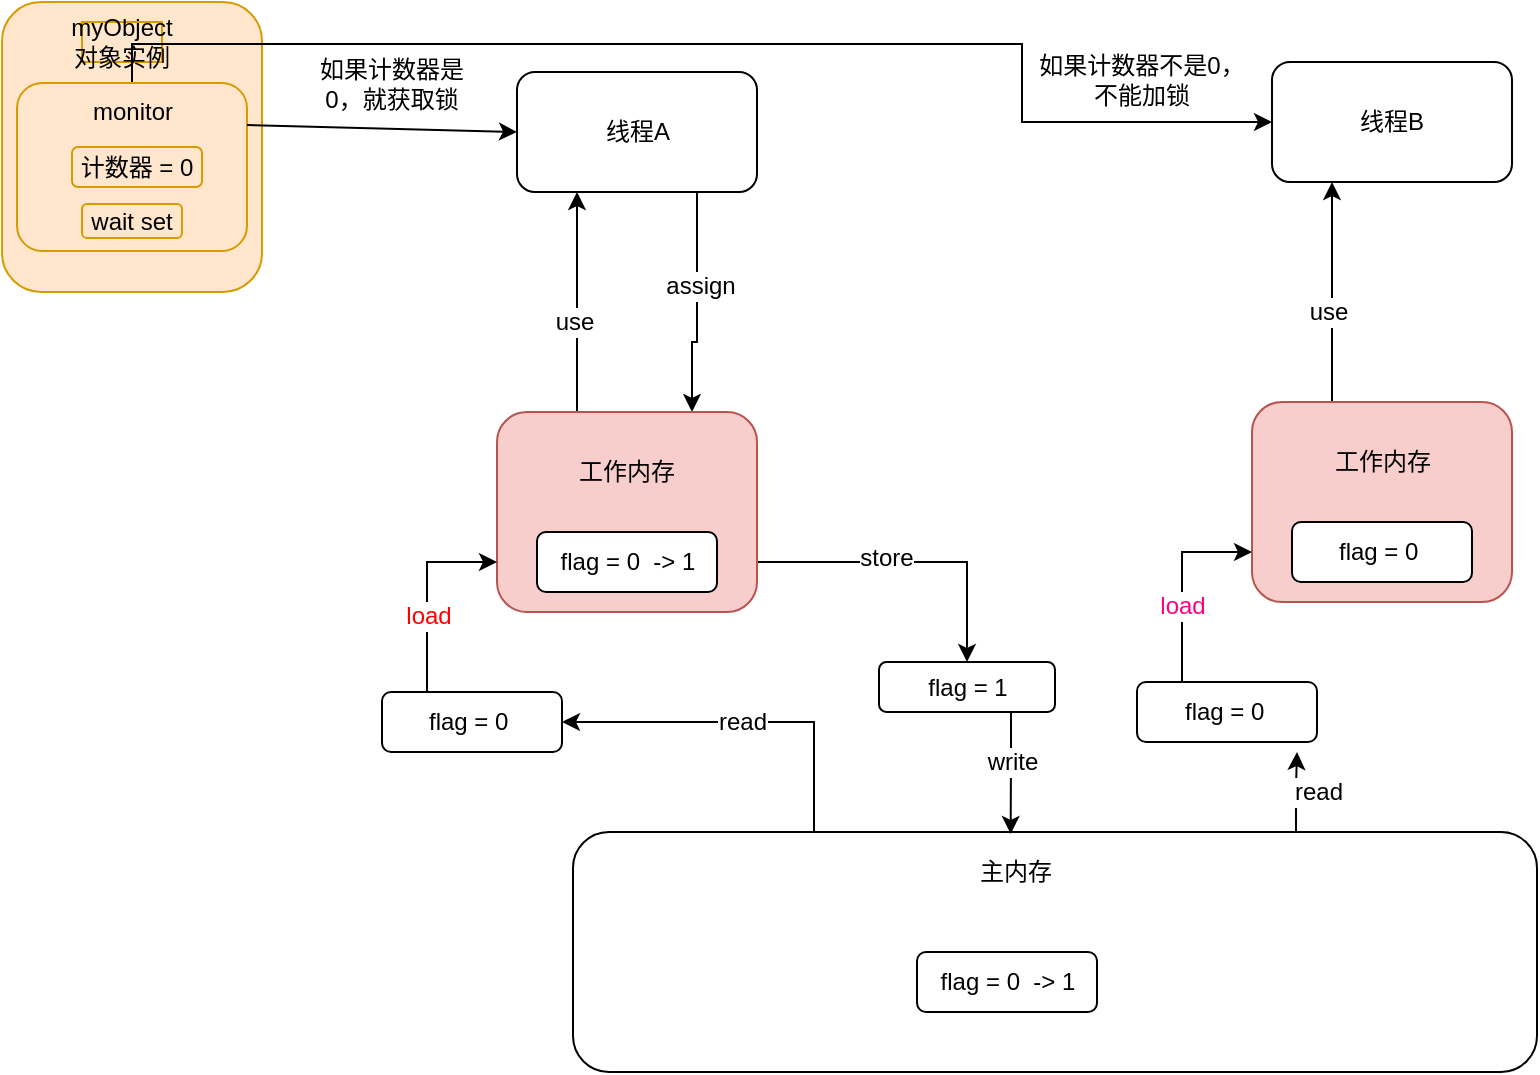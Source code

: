 <mxfile version="12.2.4" type="github" pages="1">
  <diagram id="TD0IgqtPmC9bxXzHmegV" name="第 1 页">
    <mxGraphModel dx="1422" dy="762" grid="1" gridSize="10" guides="1" tooltips="1" connect="1" arrows="1" fold="1" page="1" pageScale="1" pageWidth="827" pageHeight="1169" math="0" shadow="0">
      <root>
        <mxCell id="0"/>
        <mxCell id="1" parent="0"/>
        <mxCell id="iXtSblVXHnGd1RYcORCq-1" value="&lt;span style=&quot;color: rgba(0 , 0 , 0 , 0) ; font-family: monospace ; font-size: 0px&quot;&gt;%3CmxGraphModel%3E%3Croot%3E%3CmxCell%20id%3D%220%22%2F%3E%3CmxCell%20id%3D%221%22%20parent%3D%220%22%2F%3E%3Cobject%20label%3D%22%22%20id%3D%222%22%3E%3CmxCell%20style%3D%22edgeStyle%3DorthogonalEdgeStyle%3Brounded%3D0%3BorthogonalLoop%3D1%3BjettySize%3Dauto%3Bhtml%3D1%3BexitX%3D0.75%3BexitY%3D1%3BexitDx%3D0%3BexitDy%3D0%3BentryX%3D0.75%3BentryY%3D0%3BentryDx%3D0%3BentryDy%3D0%3B%22%20edge%3D%221%22%20source%3D%224%22%20target%3D%229%22%20parent%3D%221%22%3E%3CmxGeometry%20relative%3D%221%22%20as%3D%22geometry%22%3E%3CArray%20as%3D%22points%22%3E%3CmxPoint%20x%3D%22220%22%20y%3D%22205%22%2F%3E%3CmxPoint%20x%3D%22218%22%20y%3D%22205%22%2F%3E%3C%2FArray%3E%3C%2FmxGeometry%3E%3C%2FmxCell%3E%3C%2Fobject%3E%3CmxCell%20id%3D%223%22%20value%3D%22assign%22%20style%3D%22text%3Bhtml%3D1%3Bresizable%3D0%3Bpoints%3D%5B%5D%3Balign%3Dcenter%3BverticalAlign%3Dmiddle%3BlabelBackgroundColor%3D%23ffffff%3B%22%20vertex%3D%221%22%20connectable%3D%220%22%20parent%3D%222%22%3E%3CmxGeometry%20x%3D%22-0.161%22%20y%3D%221%22%20relative%3D%221%22%20as%3D%22geometry%22%3E%3CmxPoint%20as%3D%22offset%22%2F%3E%3C%2FmxGeometry%3E%3C%2FmxCell%3E%3CmxCell%20id%3D%224%22%20value%3D%22%E7%BA%BF%E7%A8%8BA%22%20style%3D%22rounded%3D1%3BwhiteSpace%3Dwrap%3Bhtml%3D1%3B%22%20vertex%3D%221%22%20parent%3D%221%22%3E%3CmxGeometry%20x%3D%22130%22%20y%3D%2270%22%20width%3D%22120%22%20height%3D%2260%22%20as%3D%22geometry%22%2F%3E%3C%2FmxCell%3E%3CmxCell%20id%3D%225%22%20style%3D%22edgeStyle%3DorthogonalEdgeStyle%3Brounded%3D0%3BorthogonalLoop%3D1%3BjettySize%3Dauto%3Bhtml%3D1%3BexitX%3D0.25%3BexitY%3D0%3BexitDx%3D0%3BexitDy%3D0%3BentryX%3D0.25%3BentryY%3D1%3BentryDx%3D0%3BentryDy%3D0%3B%22%20edge%3D%221%22%20source%3D%229%22%20target%3D%224%22%20parent%3D%221%22%3E%3CmxGeometry%20relative%3D%221%22%20as%3D%22geometry%22%3E%3CArray%20as%3D%22points%22%3E%3CmxPoint%20x%3D%22160%22%20y%3D%22240%22%2F%3E%3C%2FArray%3E%3C%2FmxGeometry%3E%3C%2FmxCell%3E%3CmxCell%20id%3D%226%22%20value%3D%22use%22%20style%3D%22text%3Bhtml%3D1%3Bresizable%3D0%3Bpoints%3D%5B%5D%3Balign%3Dcenter%3BverticalAlign%3Dmiddle%3BlabelBackgroundColor%3D%23ffffff%3B%22%20vertex%3D%221%22%20connectable%3D%220%22%20parent%3D%225%22%3E%3CmxGeometry%20x%3D%22-0.44%22%20relative%3D%221%22%20as%3D%22geometry%22%3E%3CmxPoint%20x%3D%22-2%22%20y%3D%22-20%22%20as%3D%22offset%22%2F%3E%3C%2FmxGeometry%3E%3C%2FmxCell%3E%3CmxCell%20id%3D%227%22%20style%3D%22edgeStyle%3DorthogonalEdgeStyle%3Brounded%3D0%3BorthogonalLoop%3D1%3BjettySize%3Dauto%3Bhtml%3D1%3BexitX%3D1%3BexitY%3D0.75%3BexitDx%3D0%3BexitDy%3D0%3BentryX%3D0.5%3BentryY%3D0%3BentryDx%3D0%3BentryDy%3D0%3B%22%20edge%3D%221%22%20source%3D%229%22%20target%3D%2223%22%20parent%3D%221%22%3E%3CmxGeometry%20relative%3D%221%22%20as%3D%22geometry%22%2F%3E%3C%2FmxCell%3E%3CmxCell%20id%3D%228%22%20value%3D%22store%22%20style%3D%22text%3Bhtml%3D1%3Bresizable%3D0%3Bpoints%3D%5B%5D%3Balign%3Dcenter%3BverticalAlign%3Dmiddle%3BlabelBackgroundColor%3D%23ffffff%3B%22%20vertex%3D%221%22%20connectable%3D%220%22%20parent%3D%227%22%3E%3CmxGeometry%20x%3D%22-0.175%22%20y%3D%222%22%20relative%3D%221%22%20as%3D%22geometry%22%3E%3CmxPoint%20as%3D%22offset%22%2F%3E%3C%2FmxGeometry%3E%3C%2FmxCell%3E%3CmxCell%20id%3D%229%22%20value%3D%22%22%20style%3D%22rounded%3D1%3BwhiteSpace%3Dwrap%3Bhtml%3D1%3BfillColor%3D%23f8cecc%3BstrokeColor%3D%23b85450%3B%22%20vertex%3D%221%22%20parent%3D%221%22%3E%3CmxGeometry%20x%3D%22120%22%20y%3D%22240%22%20width%3D%22130%22%20height%3D%22100%22%20as%3D%22geometry%22%2F%3E%3C%2FmxCell%3E%3CmxCell%20id%3D%2210%22%20value%3D%22%E5%B7%A5%E4%BD%9C%E5%86%85%E5%AD%98%22%20style%3D%22text%3Bhtml%3D1%3BstrokeColor%3Dnone%3BfillColor%3Dnone%3Balign%3Dcenter%3BverticalAlign%3Dmiddle%3BwhiteSpace%3Dwrap%3Brounded%3D0%3B%22%20vertex%3D%221%22%20parent%3D%221%22%3E%3CmxGeometry%20x%3D%22152.5%22%20y%3D%22260%22%20width%3D%2265%22%20height%3D%2220%22%20as%3D%22geometry%22%2F%3E%3C%2FmxCell%3E%3CmxCell%20id%3D%2211%22%20value%3D%22flag%20%3D%200%26amp%3Bnbsp%3B%20-%26amp%3Bgt%3B%201%22%20style%3D%22rounded%3D1%3BwhiteSpace%3Dwrap%3Bhtml%3D1%3B%22%20vertex%3D%221%22%20parent%3D%221%22%3E%3CmxGeometry%20x%3D%22140%22%20y%3D%22300%22%20width%3D%2290%22%20height%3D%2230%22%20as%3D%22geometry%22%2F%3E%3C%2FmxCell%3E%3CmxCell%20id%3D%2212%22%20style%3D%22edgeStyle%3DorthogonalEdgeStyle%3Brounded%3D0%3BorthogonalLoop%3D1%3BjettySize%3Dauto%3Bhtml%3D1%3BexitX%3D0.25%3BexitY%3D0%3BexitDx%3D0%3BexitDy%3D0%3BentryX%3D1%3BentryY%3D0.5%3BentryDx%3D0%3BentryDy%3D0%3B%22%20edge%3D%221%22%20source%3D%2215%22%20target%3D%2220%22%20parent%3D%221%22%3E%3CmxGeometry%20relative%3D%221%22%20as%3D%22geometry%22%2F%3E%3C%2FmxCell%3E%3CmxCell%20id%3D%2213%22%20value%3D%22read%22%20style%3D%22text%3Bhtml%3D1%3Bresizable%3D0%3Bpoints%3D%5B%5D%3Balign%3Dcenter%3BverticalAlign%3Dmiddle%3BlabelBackgroundColor%3D%23ffffff%3B%22%20vertex%3D%221%22%20connectable%3D%220%22%20parent%3D%2212%22%3E%3CmxGeometry%20x%3D%220.006%22%20relative%3D%221%22%20as%3D%22geometry%22%3E%3CmxPoint%20as%3D%22offset%22%2F%3E%3C%2FmxGeometry%3E%3C%2FmxCell%3E%3CmxCell%20id%3D%2214%22%20style%3D%22edgeStyle%3DorthogonalEdgeStyle%3Brounded%3D0%3BorthogonalLoop%3D1%3BjettySize%3Dauto%3Bhtml%3D1%3BexitX%3D0.75%3BexitY%3D0%3BexitDx%3D0%3BexitDy%3D0%3BentryX%3D0.889%3BentryY%3D1.167%3BentryDx%3D0%3BentryDy%3D0%3BentryPerimeter%3D0%3B%22%20edge%3D%221%22%20source%3D%2215%22%20target%3D%2233%22%20parent%3D%221%22%3E%3CmxGeometry%20relative%3D%221%22%20as%3D%22geometry%22%2F%3E%3C%2FmxCell%3E%3CmxCell%20id%3D%2215%22%20value%3D%22%22%20style%3D%22rounded%3D1%3BwhiteSpace%3Dwrap%3Bhtml%3D1%3B%22%20vertex%3D%221%22%20parent%3D%221%22%3E%3CmxGeometry%20x%3D%22158%22%20y%3D%22450%22%20width%3D%22482%22%20height%3D%22120%22%20as%3D%22geometry%22%2F%3E%3C%2FmxCell%3E%3CmxCell%20id%3D%2216%22%20value%3D%22%E4%B8%BB%E5%86%85%E5%AD%98%22%20style%3D%22text%3Bhtml%3D1%3BstrokeColor%3Dnone%3BfillColor%3Dnone%3Balign%3Dcenter%3BverticalAlign%3Dmiddle%3BwhiteSpace%3Dwrap%3Brounded%3D0%3B%22%20vertex%3D%221%22%20parent%3D%221%22%3E%3CmxGeometry%20x%3D%22359%22%20y%3D%22460%22%20width%3D%2240%22%20height%3D%2220%22%20as%3D%22geometry%22%2F%3E%3C%2FmxCell%3E%3CmxCell%20id%3D%2217%22%20value%3D%22flag%20%3D%200%26amp%3Bnbsp%3B%20-%26amp%3Bgt%3B%201%22%20style%3D%22rounded%3D1%3BwhiteSpace%3Dwrap%3Bhtml%3D1%3B%22%20vertex%3D%221%22%20parent%3D%221%22%3E%3CmxGeometry%20x%3D%22330%22%20y%3D%22510%22%20width%3D%2290%22%20height%3D%2230%22%20as%3D%22geometry%22%2F%3E%3C%2FmxCell%3E%3CmxCell%20id%3D%2218%22%20style%3D%22edgeStyle%3DorthogonalEdgeStyle%3Brounded%3D0%3BorthogonalLoop%3D1%3BjettySize%3Dauto%3Bhtml%3D1%3BexitX%3D0.25%3BexitY%3D0%3BexitDx%3D0%3BexitDy%3D0%3BentryX%3D0%3BentryY%3D0.75%3BentryDx%3D0%3BentryDy%3D0%3B%22%20edge%3D%221%22%20source%3D%2220%22%20target%3D%229%22%20parent%3D%221%22%3E%3CmxGeometry%20relative%3D%221%22%20as%3D%22geometry%22%3E%3CmxPoint%20x%3D%2260%22%20y%3D%22290%22%20as%3D%22targetPoint%22%2F%3E%3C%2FmxGeometry%3E%3C%2FmxCell%3E%3CmxCell%20id%3D%2219%22%20value%3D%22load%22%20style%3D%22text%3Bhtml%3D1%3Bresizable%3D0%3Bpoints%3D%5B%5D%3Balign%3Dcenter%3BverticalAlign%3Dmiddle%3BlabelBackgroundColor%3D%23ffffff%3BfontColor%3D%23FF0000%3B%22%20vertex%3D%221%22%20connectable%3D%220%22%20parent%3D%2218%22%3E%3CmxGeometry%20x%3D%22-0.233%22%20relative%3D%221%22%20as%3D%22geometry%22%3E%3CmxPoint%20as%3D%22offset%22%2F%3E%3C%2FmxGeometry%3E%3C%2FmxCell%3E%3CmxCell%20id%3D%2220%22%20value%3D%22flag%20%3D%200%26amp%3Bnbsp%3B%22%20style%3D%22rounded%3D1%3BwhiteSpace%3Dwrap%3Bhtml%3D1%3B%22%20vertex%3D%221%22%20parent%3D%221%22%3E%3CmxGeometry%20x%3D%2262.5%22%20y%3D%22380%22%20width%3D%2290%22%20height%3D%2230%22%20as%3D%22geometry%22%2F%3E%3C%2FmxCell%3E%3CmxCell%20id%3D%2221%22%20style%3D%22edgeStyle%3DorthogonalEdgeStyle%3Brounded%3D0%3BorthogonalLoop%3D1%3BjettySize%3Dauto%3Bhtml%3D1%3BexitX%3D0.75%3BexitY%3D1%3BexitDx%3D0%3BexitDy%3D0%3BentryX%3D0.454%3BentryY%3D0.008%3BentryDx%3D0%3BentryDy%3D0%3BentryPerimeter%3D0%3B%22%20edge%3D%221%22%20source%3D%2223%22%20target%3D%2215%22%20parent%3D%221%22%3E%3CmxGeometry%20relative%3D%221%22%20as%3D%22geometry%22%3E%3CArray%20as%3D%22points%22%3E%3CmxPoint%20x%3D%22377%22%20y%3D%22410%22%2F%3E%3CmxPoint%20x%3D%22377%22%20y%3D%22410%22%2F%3E%3C%2FArray%3E%3C%2FmxGeometry%3E%3C%2FmxCell%3E%3CmxCell%20id%3D%2222%22%20value%3D%22write%22%20style%3D%22text%3Bhtml%3D1%3Bresizable%3D0%3Bpoints%3D%5B%5D%3Balign%3Dcenter%3BverticalAlign%3Dmiddle%3BlabelBackgroundColor%3D%23ffffff%3B%22%20vertex%3D%221%22%20connectable%3D%220%22%20parent%3D%2221%22%3E%3CmxGeometry%20x%3D%22-0.64%22%20y%3D%22-7%22%20relative%3D%221%22%20as%3D%22geometry%22%3E%3CmxPoint%20x%3D%227%22%20y%3D%2214%22%20as%3D%22offset%22%2F%3E%3C%2FmxGeometry%3E%3C%2FmxCell%3E%3CmxCell%20id%3D%2223%22%20value%3D%22flag%20%3D%201%22%20style%3D%22rounded%3D1%3BwhiteSpace%3Dwrap%3Bhtml%3D1%3B%22%20vertex%3D%221%22%20parent%3D%221%22%3E%3CmxGeometry%20x%3D%22311%22%20y%3D%22365%22%20width%3D%2288%22%20height%3D%2225%22%20as%3D%22geometry%22%2F%3E%3C%2FmxCell%3E%3CmxCell%20id%3D%2224%22%20value%3D%22%E7%BA%BF%E7%A8%8BB%22%20style%3D%22rounded%3D1%3BwhiteSpace%3Dwrap%3Bhtml%3D1%3B%22%20vertex%3D%221%22%20parent%3D%221%22%3E%3CmxGeometry%20x%3D%22507.5%22%20y%3D%2265%22%20width%3D%22120%22%20height%3D%2260%22%20as%3D%22geometry%22%2F%3E%3C%2FmxCell%3E%3CmxCell%20id%3D%2225%22%20style%3D%22edgeStyle%3DorthogonalEdgeStyle%3Brounded%3D0%3BorthogonalLoop%3D1%3BjettySize%3Dauto%3Bhtml%3D1%3BexitX%3D0.25%3BexitY%3D0%3BexitDx%3D0%3BexitDy%3D0%3BentryX%3D0.25%3BentryY%3D1%3BentryDx%3D0%3BentryDy%3D0%3B%22%20edge%3D%221%22%20source%3D%2227%22%20target%3D%2224%22%20parent%3D%221%22%3E%3CmxGeometry%20relative%3D%221%22%20as%3D%22geometry%22%3E%3CArray%20as%3D%22points%22%3E%3CmxPoint%20x%3D%22537.5%22%20y%3D%22235%22%2F%3E%3C%2FArray%3E%3C%2FmxGeometry%3E%3C%2FmxCell%3E%3CmxCell%20id%3D%2226%22%20value%3D%22use%22%20style%3D%22text%3Bhtml%3D1%3Bresizable%3D0%3Bpoints%3D%5B%5D%3Balign%3Dcenter%3BverticalAlign%3Dmiddle%3BlabelBackgroundColor%3D%23ffffff%3B%22%20vertex%3D%221%22%20connectable%3D%220%22%20parent%3D%2225%22%3E%3CmxGeometry%20x%3D%22-0.44%22%20relative%3D%221%22%20as%3D%22geometry%22%3E%3CmxPoint%20x%3D%22-2%22%20y%3D%22-20%22%20as%3D%22offset%22%2F%3E%3C%2FmxGeometry%3E%3C%2FmxCell%3E%3CmxCell%20id%3D%2227%22%20value%3D%22%22%20style%3D%22rounded%3D1%3BwhiteSpace%3Dwrap%3Bhtml%3D1%3BfillColor%3D%23f8cecc%3BstrokeColor%3D%23b85450%3B%22%20vertex%3D%221%22%20parent%3D%221%22%3E%3CmxGeometry%20x%3D%22497.5%22%20y%3D%22235%22%20width%3D%22130%22%20height%3D%22100%22%20as%3D%22geometry%22%2F%3E%3C%2FmxCell%3E%3CmxCell%20id%3D%2228%22%20value%3D%22%E5%B7%A5%E4%BD%9C%E5%86%85%E5%AD%98%22%20style%3D%22text%3Bhtml%3D1%3BstrokeColor%3Dnone%3BfillColor%3Dnone%3Balign%3Dcenter%3BverticalAlign%3Dmiddle%3BwhiteSpace%3Dwrap%3Brounded%3D0%3B%22%20vertex%3D%221%22%20parent%3D%221%22%3E%3CmxGeometry%20x%3D%22530%22%20y%3D%22255%22%20width%3D%2265%22%20height%3D%2220%22%20as%3D%22geometry%22%2F%3E%3C%2FmxCell%3E%3CmxCell%20id%3D%2229%22%20value%3D%22flag%20%3D%200%26amp%3Bnbsp%3B%22%20style%3D%22rounded%3D1%3BwhiteSpace%3Dwrap%3Bhtml%3D1%3B%22%20vertex%3D%221%22%20parent%3D%221%22%3E%3CmxGeometry%20x%3D%22517.5%22%20y%3D%22295%22%20width%3D%2290%22%20height%3D%2230%22%20as%3D%22geometry%22%2F%3E%3C%2FmxCell%3E%3CmxCell%20id%3D%2230%22%20value%3D%22read%22%20style%3D%22text%3Bhtml%3D1%3Bresizable%3D0%3Bpoints%3D%5B%5D%3Balign%3Dcenter%3BverticalAlign%3Dmiddle%3BlabelBackgroundColor%3D%23ffffff%3B%22%20vertex%3D%221%22%20connectable%3D%220%22%20parent%3D%221%22%3E%3CmxGeometry%20x%3D%22530%22%20y%3D%22430%22%20as%3D%22geometry%22%3E%3CmxPoint%20as%3D%22offset%22%2F%3E%3C%2FmxGeometry%3E%3C%2FmxCell%3E%3CmxCell%20id%3D%2231%22%20style%3D%22edgeStyle%3DorthogonalEdgeStyle%3Brounded%3D0%3BorthogonalLoop%3D1%3BjettySize%3Dauto%3Bhtml%3D1%3BexitX%3D0.25%3BexitY%3D0%3BexitDx%3D0%3BexitDy%3D0%3BentryX%3D0%3BentryY%3D0.75%3BentryDx%3D0%3BentryDy%3D0%3B%22%20edge%3D%221%22%20source%3D%2233%22%20target%3D%2227%22%20parent%3D%221%22%3E%3CmxGeometry%20relative%3D%221%22%20as%3D%22geometry%22%3E%3CmxPoint%20x%3D%22437.5%22%20y%3D%22285%22%20as%3D%22targetPoint%22%2F%3E%3C%2FmxGeometry%3E%3C%2FmxCell%3E%3CmxCell%20id%3D%2232%22%20value%3D%22load%22%20style%3D%22text%3Bhtml%3D1%3Bresizable%3D0%3Bpoints%3D%5B%5D%3Balign%3Dcenter%3BverticalAlign%3Dmiddle%3BlabelBackgroundColor%3D%23ffffff%3BfontColor%3D%23FF0080%3B%22%20vertex%3D%221%22%20connectable%3D%220%22%20parent%3D%2231%22%3E%3CmxGeometry%20x%3D%22-0.233%22%20relative%3D%221%22%20as%3D%22geometry%22%3E%3CmxPoint%20as%3D%22offset%22%2F%3E%3C%2FmxGeometry%3E%3C%2FmxCell%3E%3CmxCell%20id%3D%2233%22%20value%3D%22flag%20%3D%200%26amp%3Bnbsp%3B%22%20style%3D%22rounded%3D1%3BwhiteSpace%3Dwrap%3Bhtml%3D1%3B%22%20vertex%3D%221%22%20parent%3D%221%22%3E%3CmxGeometry%20x%3D%22440%22%20y%3D%22375%22%20width%3D%2290%22%20height%3D%2230%22%20as%3D%22geometry%22%2F%3E%3C%2FmxCell%3E%3C%2Froot%3E%3C%2FmxGraphModel%3E&lt;/span&gt;" style="text;html=1;resizable=0;points=[];autosize=1;align=left;verticalAlign=top;spacingTop=-4;" vertex="1" parent="1">
          <mxGeometry x="485.5" y="206" width="20" height="20" as="geometry"/>
        </mxCell>
        <object label="" id="iXtSblVXHnGd1RYcORCq-2">
          <mxCell style="edgeStyle=orthogonalEdgeStyle;rounded=0;orthogonalLoop=1;jettySize=auto;html=1;exitX=0.75;exitY=1;exitDx=0;exitDy=0;entryX=0.75;entryY=0;entryDx=0;entryDy=0;" edge="1" parent="1" source="iXtSblVXHnGd1RYcORCq-4" target="iXtSblVXHnGd1RYcORCq-9">
            <mxGeometry relative="1" as="geometry">
              <Array as="points">
                <mxPoint x="367.5" y="210"/>
                <mxPoint x="365.5" y="210"/>
              </Array>
            </mxGeometry>
          </mxCell>
        </object>
        <mxCell id="iXtSblVXHnGd1RYcORCq-3" value="assign" style="text;html=1;resizable=0;points=[];align=center;verticalAlign=middle;labelBackgroundColor=#ffffff;" vertex="1" connectable="0" parent="iXtSblVXHnGd1RYcORCq-2">
          <mxGeometry x="-0.161" y="1" relative="1" as="geometry">
            <mxPoint as="offset"/>
          </mxGeometry>
        </mxCell>
        <mxCell id="iXtSblVXHnGd1RYcORCq-4" value="线程A" style="rounded=1;whiteSpace=wrap;html=1;" vertex="1" parent="1">
          <mxGeometry x="277.5" y="75" width="120" height="60" as="geometry"/>
        </mxCell>
        <mxCell id="iXtSblVXHnGd1RYcORCq-5" style="edgeStyle=orthogonalEdgeStyle;rounded=0;orthogonalLoop=1;jettySize=auto;html=1;exitX=0.25;exitY=0;exitDx=0;exitDy=0;entryX=0.25;entryY=1;entryDx=0;entryDy=0;" edge="1" parent="1" source="iXtSblVXHnGd1RYcORCq-9" target="iXtSblVXHnGd1RYcORCq-4">
          <mxGeometry relative="1" as="geometry">
            <Array as="points">
              <mxPoint x="307.5" y="245"/>
            </Array>
          </mxGeometry>
        </mxCell>
        <mxCell id="iXtSblVXHnGd1RYcORCq-6" value="use" style="text;html=1;resizable=0;points=[];align=center;verticalAlign=middle;labelBackgroundColor=#ffffff;" vertex="1" connectable="0" parent="iXtSblVXHnGd1RYcORCq-5">
          <mxGeometry x="-0.44" relative="1" as="geometry">
            <mxPoint x="-2" y="-20" as="offset"/>
          </mxGeometry>
        </mxCell>
        <mxCell id="iXtSblVXHnGd1RYcORCq-7" style="edgeStyle=orthogonalEdgeStyle;rounded=0;orthogonalLoop=1;jettySize=auto;html=1;exitX=1;exitY=0.75;exitDx=0;exitDy=0;entryX=0.5;entryY=0;entryDx=0;entryDy=0;" edge="1" parent="1" source="iXtSblVXHnGd1RYcORCq-9" target="iXtSblVXHnGd1RYcORCq-23">
          <mxGeometry relative="1" as="geometry"/>
        </mxCell>
        <mxCell id="iXtSblVXHnGd1RYcORCq-8" value="store" style="text;html=1;resizable=0;points=[];align=center;verticalAlign=middle;labelBackgroundColor=#ffffff;" vertex="1" connectable="0" parent="iXtSblVXHnGd1RYcORCq-7">
          <mxGeometry x="-0.175" y="2" relative="1" as="geometry">
            <mxPoint as="offset"/>
          </mxGeometry>
        </mxCell>
        <mxCell id="iXtSblVXHnGd1RYcORCq-9" value="" style="rounded=1;whiteSpace=wrap;html=1;fillColor=#f8cecc;strokeColor=#b85450;" vertex="1" parent="1">
          <mxGeometry x="267.5" y="245" width="130" height="100" as="geometry"/>
        </mxCell>
        <mxCell id="iXtSblVXHnGd1RYcORCq-10" value="工作内存" style="text;html=1;strokeColor=none;fillColor=none;align=center;verticalAlign=middle;whiteSpace=wrap;rounded=0;" vertex="1" parent="1">
          <mxGeometry x="300" y="265" width="65" height="20" as="geometry"/>
        </mxCell>
        <mxCell id="iXtSblVXHnGd1RYcORCq-11" value="flag = 0&amp;nbsp; -&amp;gt; 1" style="rounded=1;whiteSpace=wrap;html=1;" vertex="1" parent="1">
          <mxGeometry x="287.5" y="305" width="90" height="30" as="geometry"/>
        </mxCell>
        <mxCell id="iXtSblVXHnGd1RYcORCq-12" style="edgeStyle=orthogonalEdgeStyle;rounded=0;orthogonalLoop=1;jettySize=auto;html=1;exitX=0.25;exitY=0;exitDx=0;exitDy=0;entryX=1;entryY=0.5;entryDx=0;entryDy=0;" edge="1" parent="1" source="iXtSblVXHnGd1RYcORCq-15" target="iXtSblVXHnGd1RYcORCq-20">
          <mxGeometry relative="1" as="geometry"/>
        </mxCell>
        <mxCell id="iXtSblVXHnGd1RYcORCq-13" value="read" style="text;html=1;resizable=0;points=[];align=center;verticalAlign=middle;labelBackgroundColor=#ffffff;" vertex="1" connectable="0" parent="iXtSblVXHnGd1RYcORCq-12">
          <mxGeometry x="0.006" relative="1" as="geometry">
            <mxPoint as="offset"/>
          </mxGeometry>
        </mxCell>
        <mxCell id="iXtSblVXHnGd1RYcORCq-14" style="edgeStyle=orthogonalEdgeStyle;rounded=0;orthogonalLoop=1;jettySize=auto;html=1;exitX=0.75;exitY=0;exitDx=0;exitDy=0;entryX=0.889;entryY=1.167;entryDx=0;entryDy=0;entryPerimeter=0;" edge="1" parent="1" source="iXtSblVXHnGd1RYcORCq-15" target="iXtSblVXHnGd1RYcORCq-33">
          <mxGeometry relative="1" as="geometry"/>
        </mxCell>
        <mxCell id="iXtSblVXHnGd1RYcORCq-15" value="" style="rounded=1;whiteSpace=wrap;html=1;" vertex="1" parent="1">
          <mxGeometry x="305.5" y="455" width="482" height="120" as="geometry"/>
        </mxCell>
        <mxCell id="iXtSblVXHnGd1RYcORCq-16" value="主内存" style="text;html=1;strokeColor=none;fillColor=none;align=center;verticalAlign=middle;whiteSpace=wrap;rounded=0;" vertex="1" parent="1">
          <mxGeometry x="506.5" y="465" width="40" height="20" as="geometry"/>
        </mxCell>
        <mxCell id="iXtSblVXHnGd1RYcORCq-17" value="flag = 0&amp;nbsp; -&amp;gt; 1" style="rounded=1;whiteSpace=wrap;html=1;" vertex="1" parent="1">
          <mxGeometry x="477.5" y="515" width="90" height="30" as="geometry"/>
        </mxCell>
        <mxCell id="iXtSblVXHnGd1RYcORCq-18" style="edgeStyle=orthogonalEdgeStyle;rounded=0;orthogonalLoop=1;jettySize=auto;html=1;exitX=0.25;exitY=0;exitDx=0;exitDy=0;entryX=0;entryY=0.75;entryDx=0;entryDy=0;" edge="1" parent="1" source="iXtSblVXHnGd1RYcORCq-20" target="iXtSblVXHnGd1RYcORCq-9">
          <mxGeometry relative="1" as="geometry">
            <mxPoint x="207.5" y="295" as="targetPoint"/>
          </mxGeometry>
        </mxCell>
        <mxCell id="iXtSblVXHnGd1RYcORCq-19" value="load" style="text;html=1;resizable=0;points=[];align=center;verticalAlign=middle;labelBackgroundColor=#ffffff;fontColor=#FF0000;" vertex="1" connectable="0" parent="iXtSblVXHnGd1RYcORCq-18">
          <mxGeometry x="-0.233" relative="1" as="geometry">
            <mxPoint as="offset"/>
          </mxGeometry>
        </mxCell>
        <mxCell id="iXtSblVXHnGd1RYcORCq-20" value="flag = 0&amp;nbsp;" style="rounded=1;whiteSpace=wrap;html=1;" vertex="1" parent="1">
          <mxGeometry x="210" y="385" width="90" height="30" as="geometry"/>
        </mxCell>
        <mxCell id="iXtSblVXHnGd1RYcORCq-21" style="edgeStyle=orthogonalEdgeStyle;rounded=0;orthogonalLoop=1;jettySize=auto;html=1;exitX=0.75;exitY=1;exitDx=0;exitDy=0;entryX=0.454;entryY=0.008;entryDx=0;entryDy=0;entryPerimeter=0;" edge="1" parent="1" source="iXtSblVXHnGd1RYcORCq-23" target="iXtSblVXHnGd1RYcORCq-15">
          <mxGeometry relative="1" as="geometry">
            <Array as="points">
              <mxPoint x="524.5" y="415"/>
              <mxPoint x="524.5" y="415"/>
            </Array>
          </mxGeometry>
        </mxCell>
        <mxCell id="iXtSblVXHnGd1RYcORCq-22" value="write" style="text;html=1;resizable=0;points=[];align=center;verticalAlign=middle;labelBackgroundColor=#ffffff;" vertex="1" connectable="0" parent="iXtSblVXHnGd1RYcORCq-21">
          <mxGeometry x="-0.64" y="-7" relative="1" as="geometry">
            <mxPoint x="7" y="14" as="offset"/>
          </mxGeometry>
        </mxCell>
        <mxCell id="iXtSblVXHnGd1RYcORCq-23" value="flag = 1" style="rounded=1;whiteSpace=wrap;html=1;" vertex="1" parent="1">
          <mxGeometry x="458.5" y="370" width="88" height="25" as="geometry"/>
        </mxCell>
        <mxCell id="iXtSblVXHnGd1RYcORCq-24" value="线程B" style="rounded=1;whiteSpace=wrap;html=1;" vertex="1" parent="1">
          <mxGeometry x="655" y="70" width="120" height="60" as="geometry"/>
        </mxCell>
        <mxCell id="iXtSblVXHnGd1RYcORCq-25" style="edgeStyle=orthogonalEdgeStyle;rounded=0;orthogonalLoop=1;jettySize=auto;html=1;exitX=0.25;exitY=0;exitDx=0;exitDy=0;entryX=0.25;entryY=1;entryDx=0;entryDy=0;" edge="1" parent="1" source="iXtSblVXHnGd1RYcORCq-27" target="iXtSblVXHnGd1RYcORCq-24">
          <mxGeometry relative="1" as="geometry">
            <Array as="points">
              <mxPoint x="685" y="240"/>
            </Array>
          </mxGeometry>
        </mxCell>
        <mxCell id="iXtSblVXHnGd1RYcORCq-26" value="use" style="text;html=1;resizable=0;points=[];align=center;verticalAlign=middle;labelBackgroundColor=#ffffff;" vertex="1" connectable="0" parent="iXtSblVXHnGd1RYcORCq-25">
          <mxGeometry x="-0.44" relative="1" as="geometry">
            <mxPoint x="-2" y="-20" as="offset"/>
          </mxGeometry>
        </mxCell>
        <mxCell id="iXtSblVXHnGd1RYcORCq-27" value="" style="rounded=1;whiteSpace=wrap;html=1;fillColor=#f8cecc;strokeColor=#b85450;" vertex="1" parent="1">
          <mxGeometry x="645" y="240" width="130" height="100" as="geometry"/>
        </mxCell>
        <mxCell id="iXtSblVXHnGd1RYcORCq-28" value="工作内存" style="text;html=1;strokeColor=none;fillColor=none;align=center;verticalAlign=middle;whiteSpace=wrap;rounded=0;" vertex="1" parent="1">
          <mxGeometry x="677.5" y="260" width="65" height="20" as="geometry"/>
        </mxCell>
        <mxCell id="iXtSblVXHnGd1RYcORCq-29" value="flag = 0&amp;nbsp;" style="rounded=1;whiteSpace=wrap;html=1;" vertex="1" parent="1">
          <mxGeometry x="665" y="300" width="90" height="30" as="geometry"/>
        </mxCell>
        <mxCell id="iXtSblVXHnGd1RYcORCq-30" value="read" style="text;html=1;resizable=0;points=[];align=center;verticalAlign=middle;labelBackgroundColor=#ffffff;" vertex="1" connectable="0" parent="1">
          <mxGeometry x="677.5" y="435" as="geometry">
            <mxPoint as="offset"/>
          </mxGeometry>
        </mxCell>
        <mxCell id="iXtSblVXHnGd1RYcORCq-31" style="edgeStyle=orthogonalEdgeStyle;rounded=0;orthogonalLoop=1;jettySize=auto;html=1;exitX=0.25;exitY=0;exitDx=0;exitDy=0;entryX=0;entryY=0.75;entryDx=0;entryDy=0;" edge="1" parent="1" source="iXtSblVXHnGd1RYcORCq-33" target="iXtSblVXHnGd1RYcORCq-27">
          <mxGeometry relative="1" as="geometry">
            <mxPoint x="585" y="290" as="targetPoint"/>
          </mxGeometry>
        </mxCell>
        <mxCell id="iXtSblVXHnGd1RYcORCq-32" value="load" style="text;html=1;resizable=0;points=[];align=center;verticalAlign=middle;labelBackgroundColor=#ffffff;fontColor=#FF0080;" vertex="1" connectable="0" parent="iXtSblVXHnGd1RYcORCq-31">
          <mxGeometry x="-0.233" relative="1" as="geometry">
            <mxPoint as="offset"/>
          </mxGeometry>
        </mxCell>
        <mxCell id="iXtSblVXHnGd1RYcORCq-33" value="flag = 0&amp;nbsp;" style="rounded=1;whiteSpace=wrap;html=1;" vertex="1" parent="1">
          <mxGeometry x="587.5" y="380" width="90" height="30" as="geometry"/>
        </mxCell>
        <mxCell id="iXtSblVXHnGd1RYcORCq-34" value="" style="rounded=1;whiteSpace=wrap;html=1;fillColor=#ffe6cc;strokeColor=#d79b00;" vertex="1" parent="1">
          <mxGeometry x="20" y="40" width="130" height="145" as="geometry"/>
        </mxCell>
        <mxCell id="iXtSblVXHnGd1RYcORCq-35" value="myObject&lt;br&gt;对象实例" style="text;html=1;strokeColor=#d79b00;fillColor=#ffe6cc;align=center;verticalAlign=middle;whiteSpace=wrap;rounded=0;" vertex="1" parent="1">
          <mxGeometry x="60" y="50" width="40" height="20" as="geometry"/>
        </mxCell>
        <mxCell id="iXtSblVXHnGd1RYcORCq-41" style="edgeStyle=orthogonalEdgeStyle;rounded=0;orthogonalLoop=1;jettySize=auto;html=1;exitX=0.5;exitY=0;exitDx=0;exitDy=0;entryX=0;entryY=0.5;entryDx=0;entryDy=0;" edge="1" parent="1" source="iXtSblVXHnGd1RYcORCq-36" target="iXtSblVXHnGd1RYcORCq-24">
          <mxGeometry relative="1" as="geometry">
            <Array as="points">
              <mxPoint x="85" y="61"/>
              <mxPoint x="530" y="61"/>
              <mxPoint x="530" y="100"/>
            </Array>
          </mxGeometry>
        </mxCell>
        <mxCell id="iXtSblVXHnGd1RYcORCq-36" value="monitor&lt;br&gt;&lt;br&gt;&lt;br&gt;&lt;br&gt;&lt;br&gt;" style="rounded=1;whiteSpace=wrap;html=1;fillColor=#ffe6cc;strokeColor=#d79b00;" vertex="1" parent="1">
          <mxGeometry x="27.5" y="80.5" width="115" height="84" as="geometry"/>
        </mxCell>
        <mxCell id="iXtSblVXHnGd1RYcORCq-37" value="计数器 = 0" style="rounded=1;whiteSpace=wrap;html=1;fillColor=#ffe6cc;strokeColor=#d79b00;" vertex="1" parent="1">
          <mxGeometry x="55" y="112.5" width="65" height="20" as="geometry"/>
        </mxCell>
        <mxCell id="iXtSblVXHnGd1RYcORCq-38" value="wait set" style="rounded=1;whiteSpace=wrap;html=1;fillColor=#ffe6cc;strokeColor=#d79b00;" vertex="1" parent="1">
          <mxGeometry x="60" y="141" width="50" height="17" as="geometry"/>
        </mxCell>
        <mxCell id="iXtSblVXHnGd1RYcORCq-39" value="" style="endArrow=classic;html=1;entryX=0;entryY=0.5;entryDx=0;entryDy=0;exitX=1;exitY=0.25;exitDx=0;exitDy=0;" edge="1" parent="1" source="iXtSblVXHnGd1RYcORCq-36" target="iXtSblVXHnGd1RYcORCq-4">
          <mxGeometry width="50" height="50" relative="1" as="geometry">
            <mxPoint x="100" y="260" as="sourcePoint"/>
            <mxPoint x="150" y="210" as="targetPoint"/>
          </mxGeometry>
        </mxCell>
        <mxCell id="iXtSblVXHnGd1RYcORCq-40" value="如果计数器是0，就获取锁" style="text;html=1;strokeColor=none;fillColor=none;align=center;verticalAlign=middle;whiteSpace=wrap;rounded=0;" vertex="1" parent="1">
          <mxGeometry x="175" y="65.5" width="80" height="30" as="geometry"/>
        </mxCell>
        <mxCell id="iXtSblVXHnGd1RYcORCq-42" value="如果计数器不是0，不能加锁" style="text;html=1;strokeColor=none;fillColor=none;align=center;verticalAlign=middle;whiteSpace=wrap;rounded=0;" vertex="1" parent="1">
          <mxGeometry x="535" y="76.5" width="110" height="4" as="geometry"/>
        </mxCell>
      </root>
    </mxGraphModel>
  </diagram>
</mxfile>

